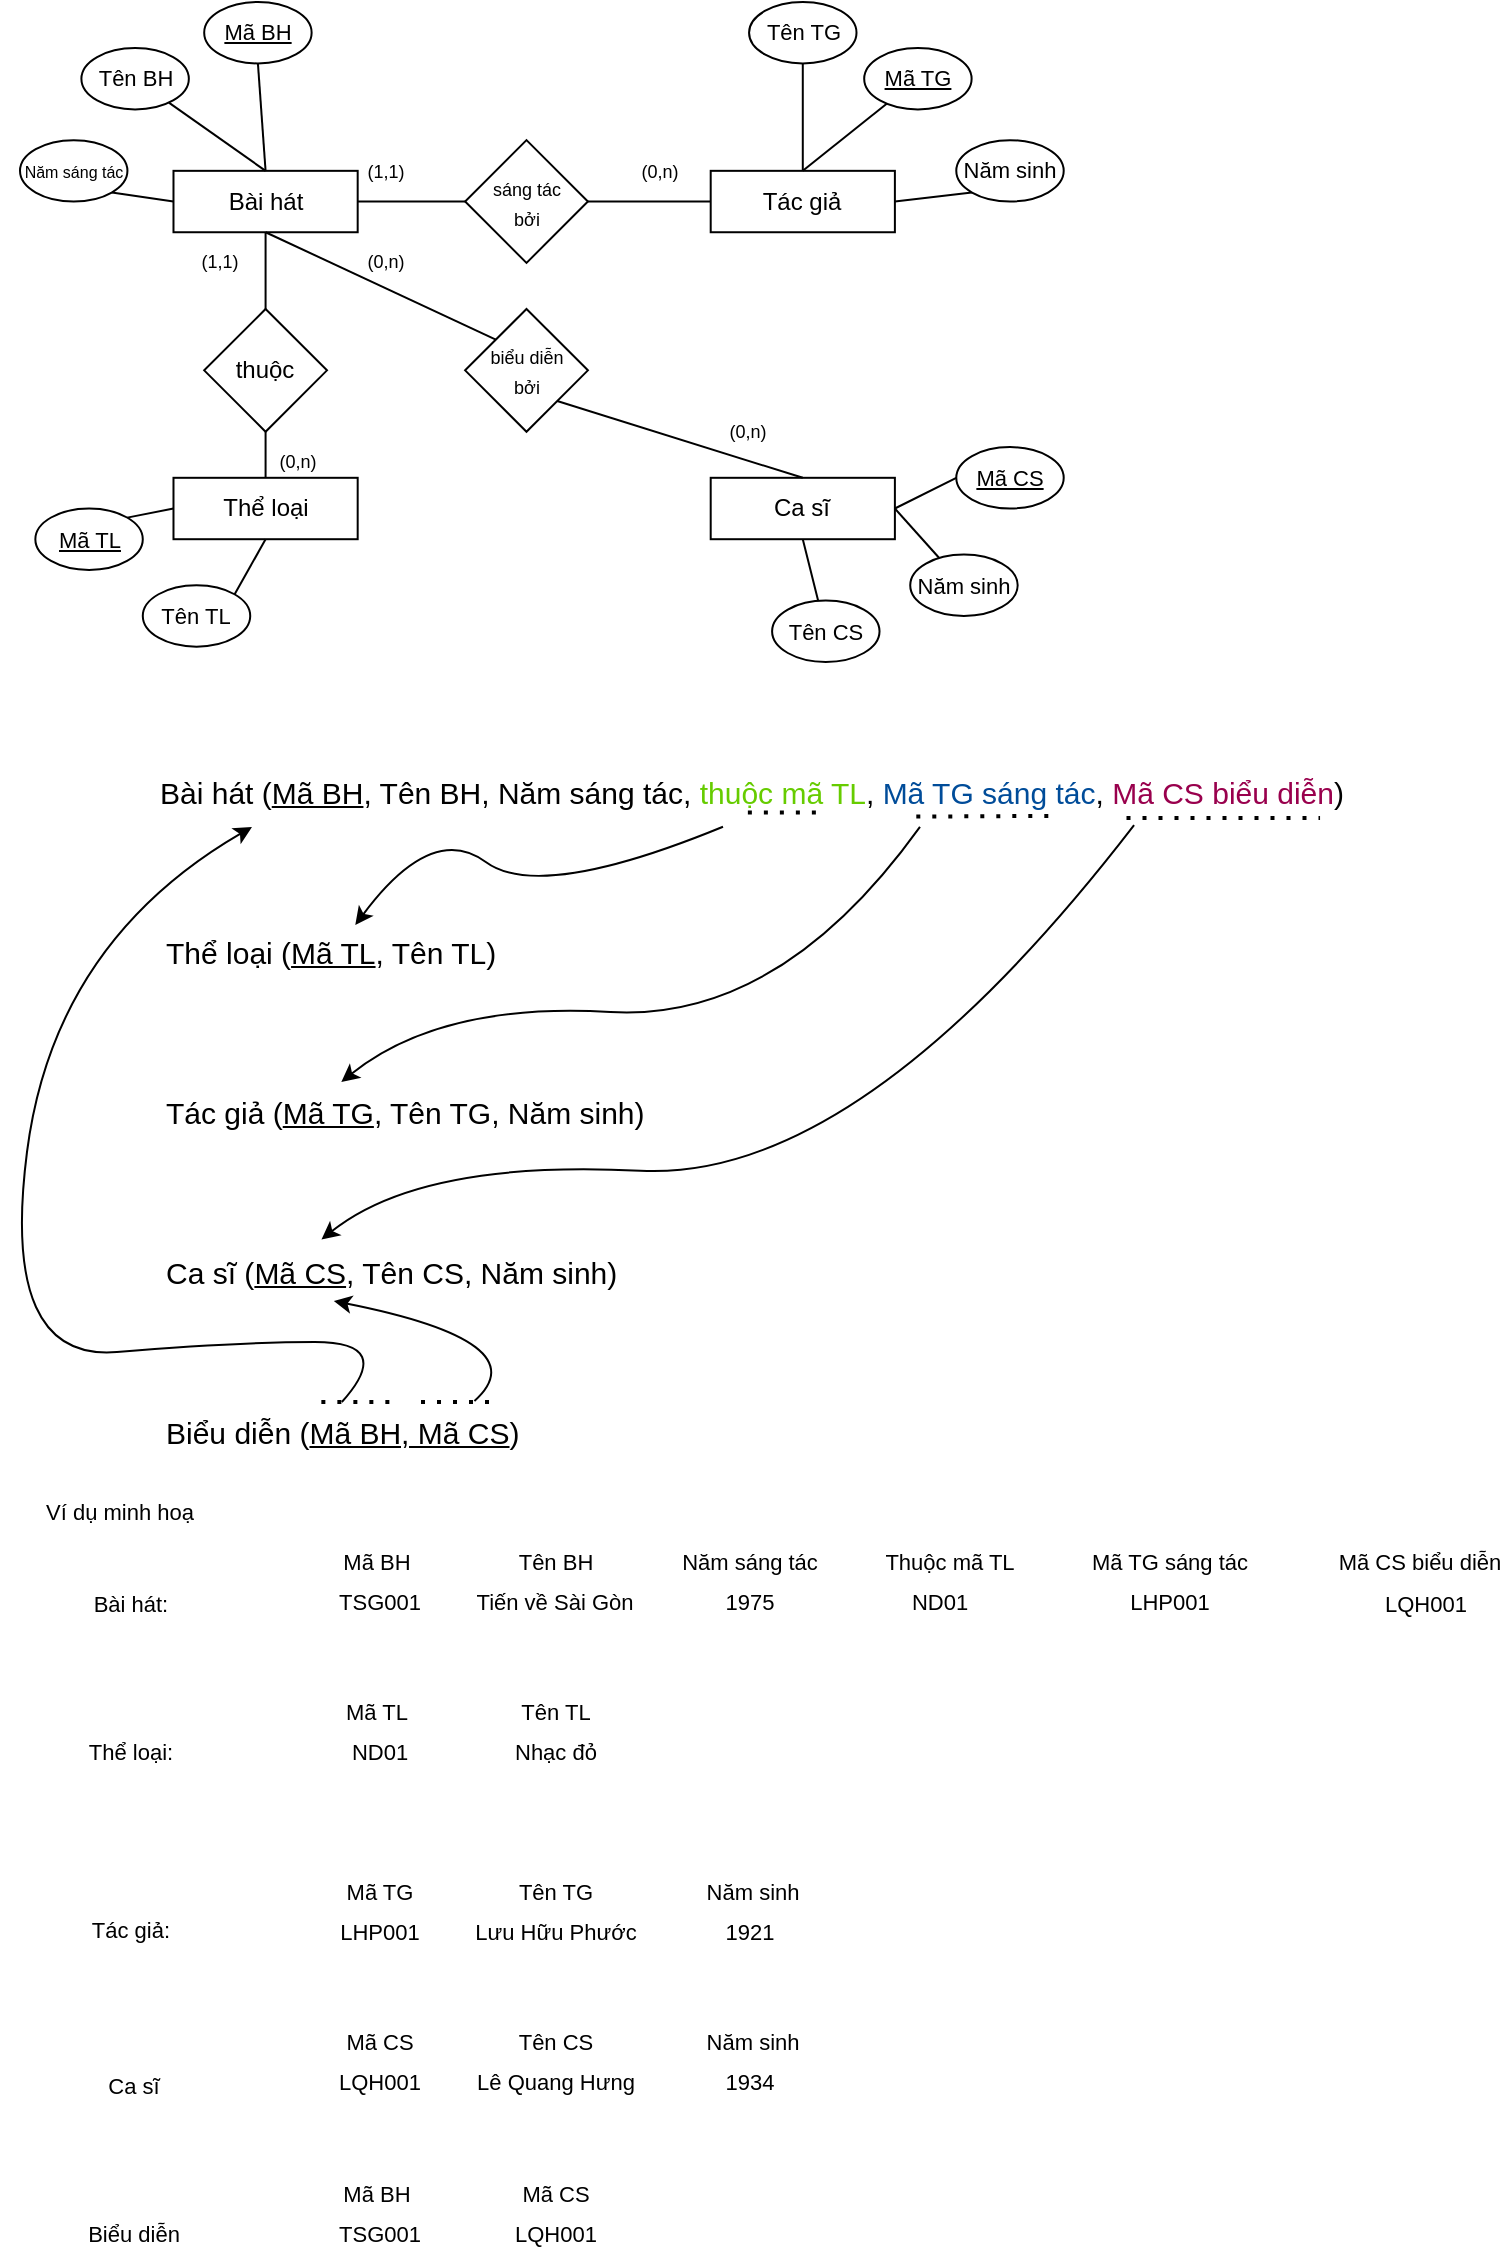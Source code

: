 <mxfile version="20.1.1" type="github">
  <diagram id="juYDDhbQV2ejAXvNcZQj" name="Page-1">
    <mxGraphModel dx="1113" dy="645" grid="1" gridSize="10" guides="1" tooltips="1" connect="1" arrows="1" fold="1" page="1" pageScale="1" pageWidth="827" pageHeight="1169" math="0" shadow="0">
      <root>
        <mxCell id="0" />
        <mxCell id="1" parent="0" />
        <mxCell id="WebsGutZkE8XCqcuteTi-69" value="" style="group" vertex="1" connectable="0" parent="1">
          <mxGeometry x="10" y="390" width="690" height="350" as="geometry" />
        </mxCell>
        <mxCell id="WebsGutZkE8XCqcuteTi-42" value="Bài hát (&lt;u&gt;Mã BH&lt;/u&gt;, Tên BH, Năm sáng tác, &lt;font color=&quot;#66cc00&quot;&gt;thuộc mã TL&lt;/font&gt;, &lt;font color=&quot;#004c99&quot;&gt;Mã TG sáng tác&lt;/font&gt;, &lt;font color=&quot;#99004d&quot;&gt;Mã CS biểu diễn&lt;/font&gt;)" style="text;html=1;strokeColor=none;fillColor=none;align=left;verticalAlign=middle;whiteSpace=wrap;rounded=0;fontFamily=Helvetica;fontSize=15;fontColor=default;" vertex="1" parent="WebsGutZkE8XCqcuteTi-69">
          <mxGeometry x="78.266" width="611.734" height="30" as="geometry" />
        </mxCell>
        <mxCell id="WebsGutZkE8XCqcuteTi-47" value="" style="curved=1;endArrow=classic;html=1;rounded=0;labelBackgroundColor=default;fontFamily=Helvetica;fontSize=15;fontColor=default;strokeColor=default;shape=connector;entryX=0.198;entryY=0.05;entryDx=0;entryDy=0;entryPerimeter=0;exitX=0.463;exitY=1.08;exitDx=0;exitDy=0;exitPerimeter=0;" edge="1" parent="WebsGutZkE8XCqcuteTi-69" source="WebsGutZkE8XCqcuteTi-42" target="WebsGutZkE8XCqcuteTi-43">
          <mxGeometry width="50" height="50" relative="1" as="geometry">
            <mxPoint x="305.867" y="30" as="sourcePoint" />
            <mxPoint x="170.926" y="70" as="targetPoint" />
            <Array as="points">
              <mxPoint x="269.883" y="70" />
              <mxPoint x="215.906" y="30" />
            </Array>
          </mxGeometry>
        </mxCell>
        <mxCell id="WebsGutZkE8XCqcuteTi-56" value="" style="curved=1;endArrow=classic;html=1;rounded=0;labelBackgroundColor=default;fontFamily=Helvetica;fontSize=15;fontColor=#99004D;strokeColor=default;shape=connector;entryX=0.078;entryY=1.083;entryDx=0;entryDy=0;entryPerimeter=0;" edge="1" parent="WebsGutZkE8XCqcuteTi-69" target="WebsGutZkE8XCqcuteTi-42">
          <mxGeometry width="50" height="50" relative="1" as="geometry">
            <mxPoint x="170.926" y="320" as="sourcePoint" />
            <mxPoint x="116.949" y="40" as="targetPoint" />
            <Array as="points">
              <mxPoint x="197.914" y="290" />
              <mxPoint x="116.949" y="290" />
              <mxPoint y="300" />
              <mxPoint x="26.988" y="90" />
            </Array>
          </mxGeometry>
        </mxCell>
        <mxCell id="WebsGutZkE8XCqcuteTi-43" value="Thể loại (&lt;u&gt;Mã TL&lt;/u&gt;, Tên TL)" style="text;html=1;strokeColor=none;fillColor=none;align=left;verticalAlign=middle;whiteSpace=wrap;rounded=0;fontFamily=Helvetica;fontSize=15;fontColor=default;" vertex="1" parent="WebsGutZkE8XCqcuteTi-69">
          <mxGeometry x="80.96" y="80" width="488.288" height="30" as="geometry" />
        </mxCell>
        <mxCell id="WebsGutZkE8XCqcuteTi-44" value="Tác giả (&lt;u&gt;Mã TG&lt;/u&gt;, Tên TG, Năm sinh)" style="text;html=1;strokeColor=none;fillColor=none;align=left;verticalAlign=middle;whiteSpace=wrap;rounded=0;fontFamily=Helvetica;fontSize=15;fontColor=default;" vertex="1" parent="WebsGutZkE8XCqcuteTi-69">
          <mxGeometry x="80.96" y="160" width="488.288" height="30" as="geometry" />
        </mxCell>
        <mxCell id="WebsGutZkE8XCqcuteTi-45" value="Ca sĩ (&lt;u&gt;Mã CS&lt;/u&gt;, Tên CS, Năm sinh)" style="text;html=1;strokeColor=none;fillColor=none;align=left;verticalAlign=middle;whiteSpace=wrap;rounded=0;fontFamily=Helvetica;fontSize=15;fontColor=default;" vertex="1" parent="WebsGutZkE8XCqcuteTi-69">
          <mxGeometry x="80.96" y="240" width="488.288" height="30" as="geometry" />
        </mxCell>
        <mxCell id="WebsGutZkE8XCqcuteTi-48" value="" style="curved=1;endArrow=classic;html=1;rounded=0;labelBackgroundColor=default;fontFamily=Helvetica;fontSize=15;fontColor=default;strokeColor=default;shape=connector;entryX=0.646;entryY=1.083;entryDx=0;entryDy=0;entryPerimeter=0;exitX=0.624;exitY=1.08;exitDx=0;exitDy=0;exitPerimeter=0;" edge="1" parent="WebsGutZkE8XCqcuteTi-69" source="WebsGutZkE8XCqcuteTi-42">
          <mxGeometry width="50" height="50" relative="1" as="geometry">
            <mxPoint x="376.075" y="120.51" as="sourcePoint" />
            <mxPoint x="170.646" y="160" as="targetPoint" />
            <Array as="points">
              <mxPoint x="389.877" y="130" />
              <mxPoint x="220.471" y="120" />
            </Array>
          </mxGeometry>
        </mxCell>
        <mxCell id="WebsGutZkE8XCqcuteTi-50" value="" style="curved=1;endArrow=classic;html=1;rounded=0;labelBackgroundColor=default;fontFamily=Helvetica;fontSize=15;fontColor=default;strokeColor=default;shape=connector;entryX=0.82;entryY=1.083;entryDx=0;entryDy=0;entryPerimeter=0;exitX=0.799;exitY=1.053;exitDx=0;exitDy=0;exitPerimeter=0;" edge="1" parent="WebsGutZkE8XCqcuteTi-69" source="WebsGutZkE8XCqcuteTi-42">
          <mxGeometry width="50" height="50" relative="1" as="geometry">
            <mxPoint x="489.478" y="111.25" as="sourcePoint" />
            <mxPoint x="160.73" y="238.76" as="targetPoint" />
            <Array as="points">
              <mxPoint x="429.737" y="210" />
              <mxPoint x="210.556" y="198.76" />
            </Array>
          </mxGeometry>
        </mxCell>
        <mxCell id="WebsGutZkE8XCqcuteTi-55" value="Biểu diễn (&lt;u&gt;Mã BH, Mã CS&lt;/u&gt;)" style="text;html=1;strokeColor=none;fillColor=none;align=left;verticalAlign=middle;whiteSpace=wrap;rounded=0;fontFamily=Helvetica;fontSize=15;fontColor=default;" vertex="1" parent="WebsGutZkE8XCqcuteTi-69">
          <mxGeometry x="80.96" y="320" width="488.288" height="30" as="geometry" />
        </mxCell>
        <mxCell id="WebsGutZkE8XCqcuteTi-58" value="" style="curved=1;endArrow=classic;html=1;rounded=0;labelBackgroundColor=default;fontFamily=Helvetica;fontSize=15;fontColor=#99004D;strokeColor=default;shape=connector;entryX=0.176;entryY=0.983;entryDx=0;entryDy=0;entryPerimeter=0;exitX=0.32;exitY=-0.017;exitDx=0;exitDy=0;exitPerimeter=0;" edge="1" parent="WebsGutZkE8XCqcuteTi-69" source="WebsGutZkE8XCqcuteTi-55" target="WebsGutZkE8XCqcuteTi-45">
          <mxGeometry width="50" height="50" relative="1" as="geometry">
            <mxPoint x="220.471" y="320" as="sourcePoint" />
            <mxPoint x="270.296" y="270" as="targetPoint" />
            <Array as="points">
              <mxPoint x="270.296" y="290" />
            </Array>
          </mxGeometry>
        </mxCell>
        <mxCell id="WebsGutZkE8XCqcuteTi-59" value="" style="endArrow=none;dashed=1;html=1;dashPattern=1 3;strokeWidth=2;rounded=0;labelBackgroundColor=default;fontFamily=Helvetica;fontSize=15;fontColor=#99004D;shape=connector;" edge="1" parent="WebsGutZkE8XCqcuteTi-69">
          <mxGeometry width="50" height="50" relative="1" as="geometry">
            <mxPoint x="160.68" y="320" as="sourcePoint" />
            <mxPoint x="200.541" y="320" as="targetPoint" />
          </mxGeometry>
        </mxCell>
        <mxCell id="WebsGutZkE8XCqcuteTi-60" value="" style="endArrow=none;dashed=1;html=1;dashPattern=1 3;strokeWidth=2;rounded=0;labelBackgroundColor=default;fontFamily=Helvetica;fontSize=15;fontColor=#99004D;shape=connector;" edge="1" parent="WebsGutZkE8XCqcuteTi-69">
          <mxGeometry width="50" height="50" relative="1" as="geometry">
            <mxPoint x="210.506" y="320" as="sourcePoint" />
            <mxPoint x="250.366" y="320" as="targetPoint" />
          </mxGeometry>
        </mxCell>
        <mxCell id="WebsGutZkE8XCqcuteTi-61" value="" style="endArrow=none;dashed=1;html=1;dashPattern=1 3;strokeWidth=2;rounded=0;labelBackgroundColor=default;fontFamily=Helvetica;fontSize=15;fontColor=#99004D;shape=connector;" edge="1" parent="WebsGutZkE8XCqcuteTi-69">
          <mxGeometry width="50" height="50" relative="1" as="geometry">
            <mxPoint x="373.933" y="25.2" as="sourcePoint" />
            <mxPoint x="413.793" y="25.2" as="targetPoint" />
          </mxGeometry>
        </mxCell>
        <mxCell id="WebsGutZkE8XCqcuteTi-62" value="" style="endArrow=none;dashed=1;html=1;dashPattern=1 3;strokeWidth=2;rounded=0;labelBackgroundColor=default;fontFamily=Helvetica;fontSize=15;fontColor=#99004D;shape=connector;exitX=0.621;exitY=1.01;exitDx=0;exitDy=0;exitPerimeter=0;entryX=0.734;entryY=0.998;entryDx=0;entryDy=0;entryPerimeter=0;" edge="1" parent="WebsGutZkE8XCqcuteTi-69">
          <mxGeometry width="50" height="50" relative="1" as="geometry">
            <mxPoint x="458.153" y="27.3" as="sourcePoint" />
            <mxPoint x="527.279" y="26.94" as="targetPoint" />
          </mxGeometry>
        </mxCell>
        <mxCell id="WebsGutZkE8XCqcuteTi-63" value="" style="endArrow=none;dashed=1;html=1;dashPattern=1 3;strokeWidth=2;rounded=0;labelBackgroundColor=default;fontFamily=Helvetica;fontSize=15;fontColor=#99004D;shape=connector;entryX=0.951;entryY=0.933;entryDx=0;entryDy=0;entryPerimeter=0;" edge="1" parent="WebsGutZkE8XCqcuteTi-69" target="WebsGutZkE8XCqcuteTi-42">
          <mxGeometry width="50" height="50" relative="1" as="geometry">
            <mxPoint x="563.25" y="28.0" as="sourcePoint" />
            <mxPoint x="603.11" y="28.0" as="targetPoint" />
          </mxGeometry>
        </mxCell>
        <mxCell id="WebsGutZkE8XCqcuteTi-115" value="" style="group" vertex="1" connectable="0" parent="1">
          <mxGeometry x="20" y="10" width="521.86" height="330" as="geometry" />
        </mxCell>
        <mxCell id="WebsGutZkE8XCqcuteTi-1" value="Bài hát" style="rounded=0;whiteSpace=wrap;html=1;" vertex="1" parent="WebsGutZkE8XCqcuteTi-115">
          <mxGeometry x="76.744" y="84.419" width="92.093" height="30.698" as="geometry" />
        </mxCell>
        <mxCell id="WebsGutZkE8XCqcuteTi-2" value="Tác giả" style="rounded=0;whiteSpace=wrap;html=1;" vertex="1" parent="WebsGutZkE8XCqcuteTi-115">
          <mxGeometry x="345.349" y="84.419" width="92.093" height="30.698" as="geometry" />
        </mxCell>
        <mxCell id="WebsGutZkE8XCqcuteTi-3" value="Thể loại" style="rounded=0;whiteSpace=wrap;html=1;" vertex="1" parent="WebsGutZkE8XCqcuteTi-115">
          <mxGeometry x="76.744" y="237.907" width="92.093" height="30.698" as="geometry" />
        </mxCell>
        <mxCell id="WebsGutZkE8XCqcuteTi-4" value="Ca sĩ" style="rounded=0;whiteSpace=wrap;html=1;" vertex="1" parent="WebsGutZkE8XCqcuteTi-115">
          <mxGeometry x="345.349" y="237.907" width="92.093" height="30.698" as="geometry" />
        </mxCell>
        <mxCell id="WebsGutZkE8XCqcuteTi-19" style="edgeStyle=none;shape=connector;rounded=0;orthogonalLoop=1;jettySize=auto;html=1;entryX=0.5;entryY=0;entryDx=0;entryDy=0;labelBackgroundColor=default;fontFamily=Helvetica;fontSize=11;fontColor=default;endArrow=none;strokeColor=default;" edge="1" parent="WebsGutZkE8XCqcuteTi-115" source="WebsGutZkE8XCqcuteTi-5" target="WebsGutZkE8XCqcuteTi-3">
          <mxGeometry relative="1" as="geometry" />
        </mxCell>
        <mxCell id="WebsGutZkE8XCqcuteTi-5" value="thuộc" style="rhombus;whiteSpace=wrap;html=1;" vertex="1" parent="WebsGutZkE8XCqcuteTi-115">
          <mxGeometry x="92.093" y="153.488" width="61.395" height="61.395" as="geometry" />
        </mxCell>
        <mxCell id="WebsGutZkE8XCqcuteTi-18" style="edgeStyle=none;shape=connector;rounded=0;orthogonalLoop=1;jettySize=auto;html=1;entryX=0.5;entryY=0;entryDx=0;entryDy=0;labelBackgroundColor=default;fontFamily=Helvetica;fontSize=11;fontColor=default;endArrow=none;strokeColor=default;" edge="1" parent="WebsGutZkE8XCqcuteTi-115" source="WebsGutZkE8XCqcuteTi-1" target="WebsGutZkE8XCqcuteTi-5">
          <mxGeometry relative="1" as="geometry" />
        </mxCell>
        <mxCell id="WebsGutZkE8XCqcuteTi-14" style="edgeStyle=none;shape=connector;rounded=0;orthogonalLoop=1;jettySize=auto;html=1;exitX=1;exitY=1;exitDx=0;exitDy=0;entryX=0.5;entryY=0;entryDx=0;entryDy=0;labelBackgroundColor=default;fontFamily=Helvetica;fontSize=11;fontColor=default;endArrow=none;strokeColor=default;" edge="1" parent="WebsGutZkE8XCqcuteTi-115" source="WebsGutZkE8XCqcuteTi-6" target="WebsGutZkE8XCqcuteTi-4">
          <mxGeometry relative="1" as="geometry" />
        </mxCell>
        <mxCell id="WebsGutZkE8XCqcuteTi-6" value="&lt;font style=&quot;font-size: 9px;&quot;&gt;biểu diễn&lt;br&gt;bởi&lt;/font&gt;" style="rhombus;whiteSpace=wrap;html=1;" vertex="1" parent="WebsGutZkE8XCqcuteTi-115">
          <mxGeometry x="222.558" y="153.488" width="61.395" height="61.395" as="geometry" />
        </mxCell>
        <mxCell id="WebsGutZkE8XCqcuteTi-13" style="edgeStyle=none;shape=connector;rounded=0;orthogonalLoop=1;jettySize=auto;html=1;labelBackgroundColor=default;fontFamily=Helvetica;fontSize=11;fontColor=default;endArrow=none;strokeColor=default;exitX=0.5;exitY=1;exitDx=0;exitDy=0;entryX=0;entryY=0;entryDx=0;entryDy=0;" edge="1" parent="WebsGutZkE8XCqcuteTi-115" source="WebsGutZkE8XCqcuteTi-1" target="WebsGutZkE8XCqcuteTi-6">
          <mxGeometry relative="1" as="geometry" />
        </mxCell>
        <mxCell id="WebsGutZkE8XCqcuteTi-17" style="edgeStyle=none;shape=connector;rounded=0;orthogonalLoop=1;jettySize=auto;html=1;entryX=0;entryY=0.5;entryDx=0;entryDy=0;labelBackgroundColor=default;fontFamily=Helvetica;fontSize=11;fontColor=default;endArrow=none;strokeColor=default;" edge="1" parent="WebsGutZkE8XCqcuteTi-115" source="WebsGutZkE8XCqcuteTi-7" target="WebsGutZkE8XCqcuteTi-2">
          <mxGeometry relative="1" as="geometry" />
        </mxCell>
        <mxCell id="WebsGutZkE8XCqcuteTi-7" value="&lt;font style=&quot;font-size: 9px;&quot;&gt;sáng tác&lt;br&gt;bởi&lt;/font&gt;" style="rhombus;whiteSpace=wrap;html=1;" vertex="1" parent="WebsGutZkE8XCqcuteTi-115">
          <mxGeometry x="222.558" y="69.07" width="61.395" height="61.395" as="geometry" />
        </mxCell>
        <mxCell id="WebsGutZkE8XCqcuteTi-16" style="edgeStyle=none;shape=connector;rounded=0;orthogonalLoop=1;jettySize=auto;html=1;entryX=0;entryY=0.5;entryDx=0;entryDy=0;labelBackgroundColor=default;fontFamily=Helvetica;fontSize=11;fontColor=default;endArrow=none;strokeColor=default;" edge="1" parent="WebsGutZkE8XCqcuteTi-115" source="WebsGutZkE8XCqcuteTi-1" target="WebsGutZkE8XCqcuteTi-7">
          <mxGeometry relative="1" as="geometry" />
        </mxCell>
        <mxCell id="WebsGutZkE8XCqcuteTi-32" style="edgeStyle=none;shape=connector;rounded=0;orthogonalLoop=1;jettySize=auto;html=1;labelBackgroundColor=default;fontFamily=Helvetica;fontSize=11;fontColor=default;endArrow=none;strokeColor=default;" edge="1" parent="WebsGutZkE8XCqcuteTi-115" source="WebsGutZkE8XCqcuteTi-20">
          <mxGeometry relative="1" as="geometry">
            <mxPoint x="122.791" y="84.419" as="targetPoint" />
          </mxGeometry>
        </mxCell>
        <mxCell id="WebsGutZkE8XCqcuteTi-20" value="Tên BH" style="ellipse;whiteSpace=wrap;html=1;fontFamily=Helvetica;fontSize=11;fontColor=default;" vertex="1" parent="WebsGutZkE8XCqcuteTi-115">
          <mxGeometry x="30.698" y="23.023" width="53.721" height="30.698" as="geometry" />
        </mxCell>
        <mxCell id="WebsGutZkE8XCqcuteTi-31" style="edgeStyle=none;shape=connector;rounded=0;orthogonalLoop=1;jettySize=auto;html=1;exitX=0.5;exitY=1;exitDx=0;exitDy=0;entryX=0.5;entryY=0;entryDx=0;entryDy=0;labelBackgroundColor=default;fontFamily=Helvetica;fontSize=11;fontColor=default;endArrow=none;strokeColor=default;" edge="1" parent="WebsGutZkE8XCqcuteTi-115" source="WebsGutZkE8XCqcuteTi-21" target="WebsGutZkE8XCqcuteTi-1">
          <mxGeometry relative="1" as="geometry" />
        </mxCell>
        <mxCell id="WebsGutZkE8XCqcuteTi-21" value="&lt;u&gt;Mã BH&lt;/u&gt;" style="ellipse;whiteSpace=wrap;html=1;fontFamily=Helvetica;fontSize=11;fontColor=default;" vertex="1" parent="WebsGutZkE8XCqcuteTi-115">
          <mxGeometry x="92.093" width="53.721" height="30.698" as="geometry" />
        </mxCell>
        <mxCell id="WebsGutZkE8XCqcuteTi-33" style="edgeStyle=none;shape=connector;rounded=0;orthogonalLoop=1;jettySize=auto;html=1;exitX=1;exitY=1;exitDx=0;exitDy=0;entryX=0;entryY=0.5;entryDx=0;entryDy=0;labelBackgroundColor=default;fontFamily=Helvetica;fontSize=11;fontColor=default;endArrow=none;strokeColor=default;" edge="1" parent="WebsGutZkE8XCqcuteTi-115" source="WebsGutZkE8XCqcuteTi-22" target="WebsGutZkE8XCqcuteTi-1">
          <mxGeometry relative="1" as="geometry" />
        </mxCell>
        <mxCell id="WebsGutZkE8XCqcuteTi-22" value="&lt;font style=&quot;font-size: 8px;&quot;&gt;Năm sáng tác&lt;/font&gt;" style="ellipse;whiteSpace=wrap;html=1;fontFamily=Helvetica;fontSize=11;fontColor=default;" vertex="1" parent="WebsGutZkE8XCqcuteTi-115">
          <mxGeometry y="69.07" width="53.721" height="30.698" as="geometry" />
        </mxCell>
        <mxCell id="WebsGutZkE8XCqcuteTi-35" style="edgeStyle=none;shape=connector;rounded=0;orthogonalLoop=1;jettySize=auto;html=1;exitX=1;exitY=0;exitDx=0;exitDy=0;entryX=0.5;entryY=1;entryDx=0;entryDy=0;labelBackgroundColor=default;fontFamily=Helvetica;fontSize=11;fontColor=default;endArrow=none;strokeColor=default;" edge="1" parent="WebsGutZkE8XCqcuteTi-115" source="WebsGutZkE8XCqcuteTi-23" target="WebsGutZkE8XCqcuteTi-3">
          <mxGeometry relative="1" as="geometry" />
        </mxCell>
        <mxCell id="WebsGutZkE8XCqcuteTi-23" value="Tên TL" style="ellipse;whiteSpace=wrap;html=1;fontFamily=Helvetica;fontSize=11;fontColor=default;" vertex="1" parent="WebsGutZkE8XCqcuteTi-115">
          <mxGeometry x="61.395" y="291.628" width="53.721" height="30.698" as="geometry" />
        </mxCell>
        <mxCell id="WebsGutZkE8XCqcuteTi-34" style="edgeStyle=none;shape=connector;rounded=0;orthogonalLoop=1;jettySize=auto;html=1;exitX=1;exitY=0;exitDx=0;exitDy=0;entryX=0;entryY=0.5;entryDx=0;entryDy=0;labelBackgroundColor=default;fontFamily=Helvetica;fontSize=11;fontColor=default;endArrow=none;strokeColor=default;" edge="1" parent="WebsGutZkE8XCqcuteTi-115" source="WebsGutZkE8XCqcuteTi-24" target="WebsGutZkE8XCqcuteTi-3">
          <mxGeometry relative="1" as="geometry" />
        </mxCell>
        <mxCell id="WebsGutZkE8XCqcuteTi-24" value="&lt;u&gt;Mã TL&lt;/u&gt;" style="ellipse;whiteSpace=wrap;html=1;fontFamily=Helvetica;fontSize=11;fontColor=default;" vertex="1" parent="WebsGutZkE8XCqcuteTi-115">
          <mxGeometry x="7.674" y="253.256" width="53.721" height="30.698" as="geometry" />
        </mxCell>
        <mxCell id="WebsGutZkE8XCqcuteTi-41" style="edgeStyle=none;shape=connector;rounded=0;orthogonalLoop=1;jettySize=auto;html=1;exitX=0;exitY=1;exitDx=0;exitDy=0;entryX=1;entryY=0.5;entryDx=0;entryDy=0;labelBackgroundColor=default;fontFamily=Helvetica;fontSize=11;fontColor=default;endArrow=none;strokeColor=default;" edge="1" parent="WebsGutZkE8XCqcuteTi-115" source="WebsGutZkE8XCqcuteTi-25" target="WebsGutZkE8XCqcuteTi-2">
          <mxGeometry relative="1" as="geometry" />
        </mxCell>
        <mxCell id="WebsGutZkE8XCqcuteTi-25" value="Năm sinh" style="ellipse;whiteSpace=wrap;html=1;fontFamily=Helvetica;fontSize=11;fontColor=default;" vertex="1" parent="WebsGutZkE8XCqcuteTi-115">
          <mxGeometry x="468.139" y="69.07" width="53.721" height="30.698" as="geometry" />
        </mxCell>
        <mxCell id="WebsGutZkE8XCqcuteTi-40" style="edgeStyle=none;shape=connector;rounded=0;orthogonalLoop=1;jettySize=auto;html=1;labelBackgroundColor=default;fontFamily=Helvetica;fontSize=11;fontColor=default;endArrow=none;strokeColor=default;" edge="1" parent="WebsGutZkE8XCqcuteTi-115" source="WebsGutZkE8XCqcuteTi-26">
          <mxGeometry relative="1" as="geometry">
            <mxPoint x="391.395" y="84.419" as="targetPoint" />
          </mxGeometry>
        </mxCell>
        <mxCell id="WebsGutZkE8XCqcuteTi-26" value="&lt;u&gt;Mã TG&lt;/u&gt;" style="ellipse;whiteSpace=wrap;html=1;fontFamily=Helvetica;fontSize=11;fontColor=default;" vertex="1" parent="WebsGutZkE8XCqcuteTi-115">
          <mxGeometry x="422.093" y="23.023" width="53.721" height="30.698" as="geometry" />
        </mxCell>
        <mxCell id="WebsGutZkE8XCqcuteTi-39" style="edgeStyle=none;shape=connector;rounded=0;orthogonalLoop=1;jettySize=auto;html=1;exitX=0.5;exitY=1;exitDx=0;exitDy=0;entryX=0.5;entryY=0;entryDx=0;entryDy=0;labelBackgroundColor=default;fontFamily=Helvetica;fontSize=11;fontColor=default;endArrow=none;strokeColor=default;" edge="1" parent="WebsGutZkE8XCqcuteTi-115" source="WebsGutZkE8XCqcuteTi-27" target="WebsGutZkE8XCqcuteTi-2">
          <mxGeometry relative="1" as="geometry" />
        </mxCell>
        <mxCell id="WebsGutZkE8XCqcuteTi-27" value="Tên TG" style="ellipse;whiteSpace=wrap;html=1;fontFamily=Helvetica;fontSize=11;fontColor=default;" vertex="1" parent="WebsGutZkE8XCqcuteTi-115">
          <mxGeometry x="364.535" width="53.721" height="30.698" as="geometry" />
        </mxCell>
        <mxCell id="WebsGutZkE8XCqcuteTi-36" style="edgeStyle=none;shape=connector;rounded=0;orthogonalLoop=1;jettySize=auto;html=1;entryX=0.5;entryY=1;entryDx=0;entryDy=0;labelBackgroundColor=default;fontFamily=Helvetica;fontSize=11;fontColor=default;endArrow=none;strokeColor=default;" edge="1" parent="WebsGutZkE8XCqcuteTi-115" source="WebsGutZkE8XCqcuteTi-28" target="WebsGutZkE8XCqcuteTi-4">
          <mxGeometry relative="1" as="geometry" />
        </mxCell>
        <mxCell id="WebsGutZkE8XCqcuteTi-28" value="Tên CS" style="ellipse;whiteSpace=wrap;html=1;fontFamily=Helvetica;fontSize=11;fontColor=default;" vertex="1" parent="WebsGutZkE8XCqcuteTi-115">
          <mxGeometry x="376.046" y="299.302" width="53.721" height="30.698" as="geometry" />
        </mxCell>
        <mxCell id="WebsGutZkE8XCqcuteTi-37" style="edgeStyle=none;shape=connector;rounded=0;orthogonalLoop=1;jettySize=auto;html=1;entryX=1;entryY=0.5;entryDx=0;entryDy=0;labelBackgroundColor=default;fontFamily=Helvetica;fontSize=11;fontColor=default;endArrow=none;strokeColor=default;" edge="1" parent="WebsGutZkE8XCqcuteTi-115" source="WebsGutZkE8XCqcuteTi-29" target="WebsGutZkE8XCqcuteTi-4">
          <mxGeometry relative="1" as="geometry" />
        </mxCell>
        <mxCell id="WebsGutZkE8XCqcuteTi-29" value="Năm sinh" style="ellipse;whiteSpace=wrap;html=1;fontFamily=Helvetica;fontSize=11;fontColor=default;" vertex="1" parent="WebsGutZkE8XCqcuteTi-115">
          <mxGeometry x="445.116" y="276.279" width="53.721" height="30.698" as="geometry" />
        </mxCell>
        <mxCell id="WebsGutZkE8XCqcuteTi-38" style="edgeStyle=none;shape=connector;rounded=0;orthogonalLoop=1;jettySize=auto;html=1;exitX=0;exitY=0.5;exitDx=0;exitDy=0;labelBackgroundColor=default;fontFamily=Helvetica;fontSize=11;fontColor=default;endArrow=none;strokeColor=default;" edge="1" parent="WebsGutZkE8XCqcuteTi-115" source="WebsGutZkE8XCqcuteTi-30">
          <mxGeometry relative="1" as="geometry">
            <mxPoint x="437.441" y="253.256" as="targetPoint" />
          </mxGeometry>
        </mxCell>
        <mxCell id="WebsGutZkE8XCqcuteTi-30" value="&lt;u&gt;Mã CS&lt;/u&gt;" style="ellipse;whiteSpace=wrap;html=1;fontFamily=Helvetica;fontSize=11;fontColor=default;" vertex="1" parent="WebsGutZkE8XCqcuteTi-115">
          <mxGeometry x="468.139" y="222.558" width="53.721" height="30.698" as="geometry" />
        </mxCell>
        <mxCell id="WebsGutZkE8XCqcuteTi-120" value="(1,1)" style="text;html=1;strokeColor=none;fillColor=none;align=center;verticalAlign=middle;whiteSpace=wrap;rounded=0;fontFamily=Helvetica;fontSize=9;fontColor=#000000;" vertex="1" parent="WebsGutZkE8XCqcuteTi-115">
          <mxGeometry x="70" y="115.12" width="60" height="30" as="geometry" />
        </mxCell>
        <mxCell id="WebsGutZkE8XCqcuteTi-121" value="(1,1)" style="text;html=1;strokeColor=none;fillColor=none;align=center;verticalAlign=middle;whiteSpace=wrap;rounded=0;fontFamily=Helvetica;fontSize=9;fontColor=#000000;" vertex="1" parent="WebsGutZkE8XCqcuteTi-115">
          <mxGeometry x="153.49" y="69.77" width="60" height="30" as="geometry" />
        </mxCell>
        <mxCell id="WebsGutZkE8XCqcuteTi-122" value="(0,n)" style="text;html=1;strokeColor=none;fillColor=none;align=center;verticalAlign=middle;whiteSpace=wrap;rounded=0;fontFamily=Helvetica;fontSize=9;fontColor=#000000;" vertex="1" parent="WebsGutZkE8XCqcuteTi-115">
          <mxGeometry x="290" y="69.77" width="60" height="30" as="geometry" />
        </mxCell>
        <mxCell id="WebsGutZkE8XCqcuteTi-123" value="(0,n)" style="text;html=1;strokeColor=none;fillColor=none;align=center;verticalAlign=middle;whiteSpace=wrap;rounded=0;fontFamily=Helvetica;fontSize=9;fontColor=#000000;" vertex="1" parent="WebsGutZkE8XCqcuteTi-115">
          <mxGeometry x="334" y="200" width="60" height="30" as="geometry" />
        </mxCell>
        <mxCell id="WebsGutZkE8XCqcuteTi-124" value="(0,n)" style="text;html=1;strokeColor=none;fillColor=none;align=center;verticalAlign=middle;whiteSpace=wrap;rounded=0;fontFamily=Helvetica;fontSize=9;fontColor=#000000;" vertex="1" parent="WebsGutZkE8XCqcuteTi-115">
          <mxGeometry x="153.49" y="115.12" width="60" height="30" as="geometry" />
        </mxCell>
        <mxCell id="WebsGutZkE8XCqcuteTi-125" value="(0,n)" style="text;html=1;strokeColor=none;fillColor=none;align=center;verticalAlign=middle;whiteSpace=wrap;rounded=0;fontFamily=Helvetica;fontSize=9;fontColor=#000000;" vertex="1" parent="WebsGutZkE8XCqcuteTi-115">
          <mxGeometry x="108.84" y="214.88" width="60" height="30" as="geometry" />
        </mxCell>
        <mxCell id="WebsGutZkE8XCqcuteTi-118" value="" style="group" vertex="1" connectable="0" parent="1">
          <mxGeometry x="20" y="750" width="745" height="386" as="geometry" />
        </mxCell>
        <mxCell id="WebsGutZkE8XCqcuteTi-73" value="Ví dụ minh hoạ" style="text;html=1;strokeColor=none;fillColor=none;align=center;verticalAlign=middle;whiteSpace=wrap;rounded=0;fontFamily=Helvetica;fontSize=11;fontColor=#000000;" vertex="1" parent="WebsGutZkE8XCqcuteTi-118">
          <mxGeometry width="100" height="30" as="geometry" />
        </mxCell>
        <mxCell id="WebsGutZkE8XCqcuteTi-74" value="Bài hát:&amp;nbsp;" style="text;html=1;strokeColor=none;fillColor=none;align=center;verticalAlign=middle;whiteSpace=wrap;rounded=0;fontFamily=Helvetica;fontSize=11;fontColor=#000000;" vertex="1" parent="WebsGutZkE8XCqcuteTi-118">
          <mxGeometry x="7" y="46" width="100" height="30" as="geometry" />
        </mxCell>
        <mxCell id="WebsGutZkE8XCqcuteTi-75" value="Mã BH&amp;nbsp;" style="text;html=1;strokeColor=none;fillColor=none;align=center;verticalAlign=middle;whiteSpace=wrap;rounded=0;fontFamily=Helvetica;fontSize=11;fontColor=#000000;" vertex="1" parent="WebsGutZkE8XCqcuteTi-118">
          <mxGeometry x="150" y="30" width="60" height="20" as="geometry" />
        </mxCell>
        <mxCell id="WebsGutZkE8XCqcuteTi-77" value="Tên BH" style="text;html=1;strokeColor=none;fillColor=none;align=center;verticalAlign=middle;whiteSpace=wrap;rounded=0;fontFamily=Helvetica;fontSize=11;fontColor=#000000;" vertex="1" parent="WebsGutZkE8XCqcuteTi-118">
          <mxGeometry x="237.5" y="30" width="60" height="20" as="geometry" />
        </mxCell>
        <mxCell id="WebsGutZkE8XCqcuteTi-78" value="Năm sáng tác" style="text;html=1;strokeColor=none;fillColor=none;align=center;verticalAlign=middle;whiteSpace=wrap;rounded=0;fontFamily=Helvetica;fontSize=11;fontColor=#000000;" vertex="1" parent="WebsGutZkE8XCqcuteTi-118">
          <mxGeometry x="320" y="30" width="90" height="20" as="geometry" />
        </mxCell>
        <mxCell id="WebsGutZkE8XCqcuteTi-79" value="Thuộc mã TL" style="text;html=1;strokeColor=none;fillColor=none;align=center;verticalAlign=middle;whiteSpace=wrap;rounded=0;fontFamily=Helvetica;fontSize=11;fontColor=#000000;" vertex="1" parent="WebsGutZkE8XCqcuteTi-118">
          <mxGeometry x="420" y="30" width="90" height="20" as="geometry" />
        </mxCell>
        <mxCell id="WebsGutZkE8XCqcuteTi-80" value="Mã TG sáng tác" style="text;html=1;strokeColor=none;fillColor=none;align=center;verticalAlign=middle;whiteSpace=wrap;rounded=0;fontFamily=Helvetica;fontSize=11;fontColor=#000000;" vertex="1" parent="WebsGutZkE8XCqcuteTi-118">
          <mxGeometry x="530" y="30" width="90" height="20" as="geometry" />
        </mxCell>
        <mxCell id="WebsGutZkE8XCqcuteTi-81" value="Mã CS biểu diễn" style="text;html=1;strokeColor=none;fillColor=none;align=center;verticalAlign=middle;whiteSpace=wrap;rounded=0;fontFamily=Helvetica;fontSize=11;fontColor=#000000;" vertex="1" parent="WebsGutZkE8XCqcuteTi-118">
          <mxGeometry x="655" y="30" width="90" height="20" as="geometry" />
        </mxCell>
        <mxCell id="WebsGutZkE8XCqcuteTi-82" value="TSG001" style="text;html=1;strokeColor=none;fillColor=none;align=center;verticalAlign=middle;whiteSpace=wrap;rounded=0;fontFamily=Helvetica;fontSize=11;fontColor=#000000;" vertex="1" parent="WebsGutZkE8XCqcuteTi-118">
          <mxGeometry x="150" y="50" width="60" height="20" as="geometry" />
        </mxCell>
        <mxCell id="WebsGutZkE8XCqcuteTi-83" value="Tiến về Sài Gòn" style="text;html=1;strokeColor=none;fillColor=none;align=center;verticalAlign=middle;whiteSpace=wrap;rounded=0;fontFamily=Helvetica;fontSize=11;fontColor=#000000;" vertex="1" parent="WebsGutZkE8XCqcuteTi-118">
          <mxGeometry x="225" y="50" width="85" height="20" as="geometry" />
        </mxCell>
        <mxCell id="WebsGutZkE8XCqcuteTi-84" value="1975" style="text;html=1;strokeColor=none;fillColor=none;align=center;verticalAlign=middle;whiteSpace=wrap;rounded=0;fontFamily=Helvetica;fontSize=11;fontColor=#000000;" vertex="1" parent="WebsGutZkE8XCqcuteTi-118">
          <mxGeometry x="325" y="50" width="80" height="20" as="geometry" />
        </mxCell>
        <mxCell id="WebsGutZkE8XCqcuteTi-86" value="ND01" style="text;html=1;strokeColor=none;fillColor=none;align=center;verticalAlign=middle;whiteSpace=wrap;rounded=0;fontFamily=Helvetica;fontSize=11;fontColor=#000000;" vertex="1" parent="WebsGutZkE8XCqcuteTi-118">
          <mxGeometry x="420" y="50" width="80" height="20" as="geometry" />
        </mxCell>
        <mxCell id="WebsGutZkE8XCqcuteTi-87" value="LHP001" style="text;html=1;strokeColor=none;fillColor=none;align=center;verticalAlign=middle;whiteSpace=wrap;rounded=0;fontFamily=Helvetica;fontSize=11;fontColor=#000000;" vertex="1" parent="WebsGutZkE8XCqcuteTi-118">
          <mxGeometry x="535" y="50" width="80" height="20" as="geometry" />
        </mxCell>
        <mxCell id="WebsGutZkE8XCqcuteTi-88" value="Thể loại:&amp;nbsp;" style="text;html=1;strokeColor=none;fillColor=none;align=center;verticalAlign=middle;whiteSpace=wrap;rounded=0;fontFamily=Helvetica;fontSize=11;fontColor=#000000;" vertex="1" parent="WebsGutZkE8XCqcuteTi-118">
          <mxGeometry x="7" y="120" width="100" height="30" as="geometry" />
        </mxCell>
        <mxCell id="WebsGutZkE8XCqcuteTi-89" value="ND01" style="text;html=1;strokeColor=none;fillColor=none;align=center;verticalAlign=middle;whiteSpace=wrap;rounded=0;fontFamily=Helvetica;fontSize=11;fontColor=#000000;" vertex="1" parent="WebsGutZkE8XCqcuteTi-118">
          <mxGeometry x="140" y="125" width="80" height="20" as="geometry" />
        </mxCell>
        <mxCell id="WebsGutZkE8XCqcuteTi-90" value="Mã TL&amp;nbsp;" style="text;html=1;strokeColor=none;fillColor=none;align=center;verticalAlign=middle;whiteSpace=wrap;rounded=0;fontFamily=Helvetica;fontSize=11;fontColor=#000000;" vertex="1" parent="WebsGutZkE8XCqcuteTi-118">
          <mxGeometry x="150" y="105" width="60" height="20" as="geometry" />
        </mxCell>
        <mxCell id="WebsGutZkE8XCqcuteTi-91" value="Tên TL" style="text;html=1;strokeColor=none;fillColor=none;align=center;verticalAlign=middle;whiteSpace=wrap;rounded=0;fontFamily=Helvetica;fontSize=11;fontColor=#000000;" vertex="1" parent="WebsGutZkE8XCqcuteTi-118">
          <mxGeometry x="237.5" y="105" width="60" height="20" as="geometry" />
        </mxCell>
        <mxCell id="WebsGutZkE8XCqcuteTi-92" value="Nhạc đỏ" style="text;html=1;strokeColor=none;fillColor=none;align=center;verticalAlign=middle;whiteSpace=wrap;rounded=0;fontFamily=Helvetica;fontSize=11;fontColor=#000000;" vertex="1" parent="WebsGutZkE8XCqcuteTi-118">
          <mxGeometry x="227.5" y="125" width="80" height="20" as="geometry" />
        </mxCell>
        <mxCell id="WebsGutZkE8XCqcuteTi-93" value="Tác giả:&amp;nbsp;" style="text;html=1;strokeColor=none;fillColor=none;align=center;verticalAlign=middle;whiteSpace=wrap;rounded=0;fontFamily=Helvetica;fontSize=11;fontColor=#000000;" vertex="1" parent="WebsGutZkE8XCqcuteTi-118">
          <mxGeometry x="7" y="209" width="100" height="30" as="geometry" />
        </mxCell>
        <mxCell id="WebsGutZkE8XCqcuteTi-94" value="Mã TG" style="text;html=1;strokeColor=none;fillColor=none;align=center;verticalAlign=middle;whiteSpace=wrap;rounded=0;fontFamily=Helvetica;fontSize=11;fontColor=#000000;" vertex="1" parent="WebsGutZkE8XCqcuteTi-118">
          <mxGeometry x="135" y="195" width="90" height="20" as="geometry" />
        </mxCell>
        <mxCell id="WebsGutZkE8XCqcuteTi-95" value="LHP001" style="text;html=1;strokeColor=none;fillColor=none;align=center;verticalAlign=middle;whiteSpace=wrap;rounded=0;fontFamily=Helvetica;fontSize=11;fontColor=#000000;" vertex="1" parent="WebsGutZkE8XCqcuteTi-118">
          <mxGeometry x="140" y="215" width="80" height="20" as="geometry" />
        </mxCell>
        <mxCell id="WebsGutZkE8XCqcuteTi-96" value="Tên TG" style="text;html=1;strokeColor=none;fillColor=none;align=center;verticalAlign=middle;whiteSpace=wrap;rounded=0;fontFamily=Helvetica;fontSize=11;fontColor=#000000;" vertex="1" parent="WebsGutZkE8XCqcuteTi-118">
          <mxGeometry x="237.5" y="195" width="60" height="20" as="geometry" />
        </mxCell>
        <mxCell id="WebsGutZkE8XCqcuteTi-97" value="Lưu Hữu Phước" style="text;html=1;strokeColor=none;fillColor=none;align=center;verticalAlign=middle;whiteSpace=wrap;rounded=0;fontFamily=Helvetica;fontSize=11;fontColor=#000000;" vertex="1" parent="WebsGutZkE8XCqcuteTi-118">
          <mxGeometry x="222.5" y="215" width="90" height="20" as="geometry" />
        </mxCell>
        <mxCell id="WebsGutZkE8XCqcuteTi-98" value="&amp;nbsp;Năm sinh" style="text;html=1;strokeColor=none;fillColor=none;align=center;verticalAlign=middle;whiteSpace=wrap;rounded=0;fontFamily=Helvetica;fontSize=11;fontColor=#000000;" vertex="1" parent="WebsGutZkE8XCqcuteTi-118">
          <mxGeometry x="320" y="195" width="90" height="20" as="geometry" />
        </mxCell>
        <mxCell id="WebsGutZkE8XCqcuteTi-99" value="1921" style="text;html=1;strokeColor=none;fillColor=none;align=center;verticalAlign=middle;whiteSpace=wrap;rounded=0;fontFamily=Helvetica;fontSize=11;fontColor=#000000;" vertex="1" parent="WebsGutZkE8XCqcuteTi-118">
          <mxGeometry x="320" y="215" width="90" height="20" as="geometry" />
        </mxCell>
        <mxCell id="WebsGutZkE8XCqcuteTi-100" value="Ca sĩ" style="text;html=1;strokeColor=none;fillColor=none;align=center;verticalAlign=middle;whiteSpace=wrap;rounded=0;fontFamily=Helvetica;fontSize=11;fontColor=#000000;" vertex="1" parent="WebsGutZkE8XCqcuteTi-118">
          <mxGeometry x="7" y="287" width="100" height="30" as="geometry" />
        </mxCell>
        <mxCell id="WebsGutZkE8XCqcuteTi-101" value="Mã CS" style="text;html=1;strokeColor=none;fillColor=none;align=center;verticalAlign=middle;whiteSpace=wrap;rounded=0;fontFamily=Helvetica;fontSize=11;fontColor=#000000;" vertex="1" parent="WebsGutZkE8XCqcuteTi-118">
          <mxGeometry x="135" y="270" width="90" height="20" as="geometry" />
        </mxCell>
        <mxCell id="WebsGutZkE8XCqcuteTi-102" value="LQH001" style="text;html=1;strokeColor=none;fillColor=none;align=center;verticalAlign=middle;whiteSpace=wrap;rounded=0;fontFamily=Helvetica;fontSize=11;fontColor=#000000;" vertex="1" parent="WebsGutZkE8XCqcuteTi-118">
          <mxGeometry x="140" y="290" width="80" height="20" as="geometry" />
        </mxCell>
        <mxCell id="WebsGutZkE8XCqcuteTi-103" value="Tên CS" style="text;html=1;strokeColor=none;fillColor=none;align=center;verticalAlign=middle;whiteSpace=wrap;rounded=0;fontFamily=Helvetica;fontSize=11;fontColor=#000000;" vertex="1" parent="WebsGutZkE8XCqcuteTi-118">
          <mxGeometry x="237.5" y="270" width="60" height="20" as="geometry" />
        </mxCell>
        <mxCell id="WebsGutZkE8XCqcuteTi-104" value="Lê Quang Hưng" style="text;html=1;strokeColor=none;fillColor=none;align=center;verticalAlign=middle;whiteSpace=wrap;rounded=0;fontFamily=Helvetica;fontSize=11;fontColor=#000000;" vertex="1" parent="WebsGutZkE8XCqcuteTi-118">
          <mxGeometry x="222.5" y="290" width="90" height="20" as="geometry" />
        </mxCell>
        <mxCell id="WebsGutZkE8XCqcuteTi-105" value="&amp;nbsp;Năm sinh" style="text;html=1;strokeColor=none;fillColor=none;align=center;verticalAlign=middle;whiteSpace=wrap;rounded=0;fontFamily=Helvetica;fontSize=11;fontColor=#000000;" vertex="1" parent="WebsGutZkE8XCqcuteTi-118">
          <mxGeometry x="320" y="270" width="90" height="20" as="geometry" />
        </mxCell>
        <mxCell id="WebsGutZkE8XCqcuteTi-106" value="1934" style="text;html=1;strokeColor=none;fillColor=none;align=center;verticalAlign=middle;whiteSpace=wrap;rounded=0;fontFamily=Helvetica;fontSize=11;fontColor=#000000;" vertex="1" parent="WebsGutZkE8XCqcuteTi-118">
          <mxGeometry x="320" y="290" width="90" height="20" as="geometry" />
        </mxCell>
        <mxCell id="WebsGutZkE8XCqcuteTi-107" value="LQH001" style="text;html=1;strokeColor=none;fillColor=none;align=center;verticalAlign=middle;whiteSpace=wrap;rounded=0;fontFamily=Helvetica;fontSize=11;fontColor=#000000;" vertex="1" parent="WebsGutZkE8XCqcuteTi-118">
          <mxGeometry x="663" y="51" width="80" height="20" as="geometry" />
        </mxCell>
        <mxCell id="WebsGutZkE8XCqcuteTi-108" value="Mã CS" style="text;html=1;strokeColor=none;fillColor=none;align=center;verticalAlign=middle;whiteSpace=wrap;rounded=0;fontFamily=Helvetica;fontSize=11;fontColor=#000000;" vertex="1" parent="WebsGutZkE8XCqcuteTi-118">
          <mxGeometry x="222.5" y="346" width="90" height="20" as="geometry" />
        </mxCell>
        <mxCell id="WebsGutZkE8XCqcuteTi-109" value="LQH001" style="text;html=1;strokeColor=none;fillColor=none;align=center;verticalAlign=middle;whiteSpace=wrap;rounded=0;fontFamily=Helvetica;fontSize=11;fontColor=#000000;" vertex="1" parent="WebsGutZkE8XCqcuteTi-118">
          <mxGeometry x="227.5" y="366" width="80" height="20" as="geometry" />
        </mxCell>
        <mxCell id="WebsGutZkE8XCqcuteTi-112" value="Biểu diễn" style="text;html=1;strokeColor=none;fillColor=none;align=center;verticalAlign=middle;whiteSpace=wrap;rounded=0;fontFamily=Helvetica;fontSize=11;fontColor=#000000;" vertex="1" parent="WebsGutZkE8XCqcuteTi-118">
          <mxGeometry x="7" y="361" width="100" height="30" as="geometry" />
        </mxCell>
        <mxCell id="WebsGutZkE8XCqcuteTi-113" value="Mã BH&amp;nbsp;" style="text;html=1;strokeColor=none;fillColor=none;align=center;verticalAlign=middle;whiteSpace=wrap;rounded=0;fontFamily=Helvetica;fontSize=11;fontColor=#000000;" vertex="1" parent="WebsGutZkE8XCqcuteTi-118">
          <mxGeometry x="150" y="346" width="60" height="20" as="geometry" />
        </mxCell>
        <mxCell id="WebsGutZkE8XCqcuteTi-114" value="TSG001" style="text;html=1;strokeColor=none;fillColor=none;align=center;verticalAlign=middle;whiteSpace=wrap;rounded=0;fontFamily=Helvetica;fontSize=11;fontColor=#000000;" vertex="1" parent="WebsGutZkE8XCqcuteTi-118">
          <mxGeometry x="150" y="366" width="60" height="20" as="geometry" />
        </mxCell>
      </root>
    </mxGraphModel>
  </diagram>
</mxfile>
